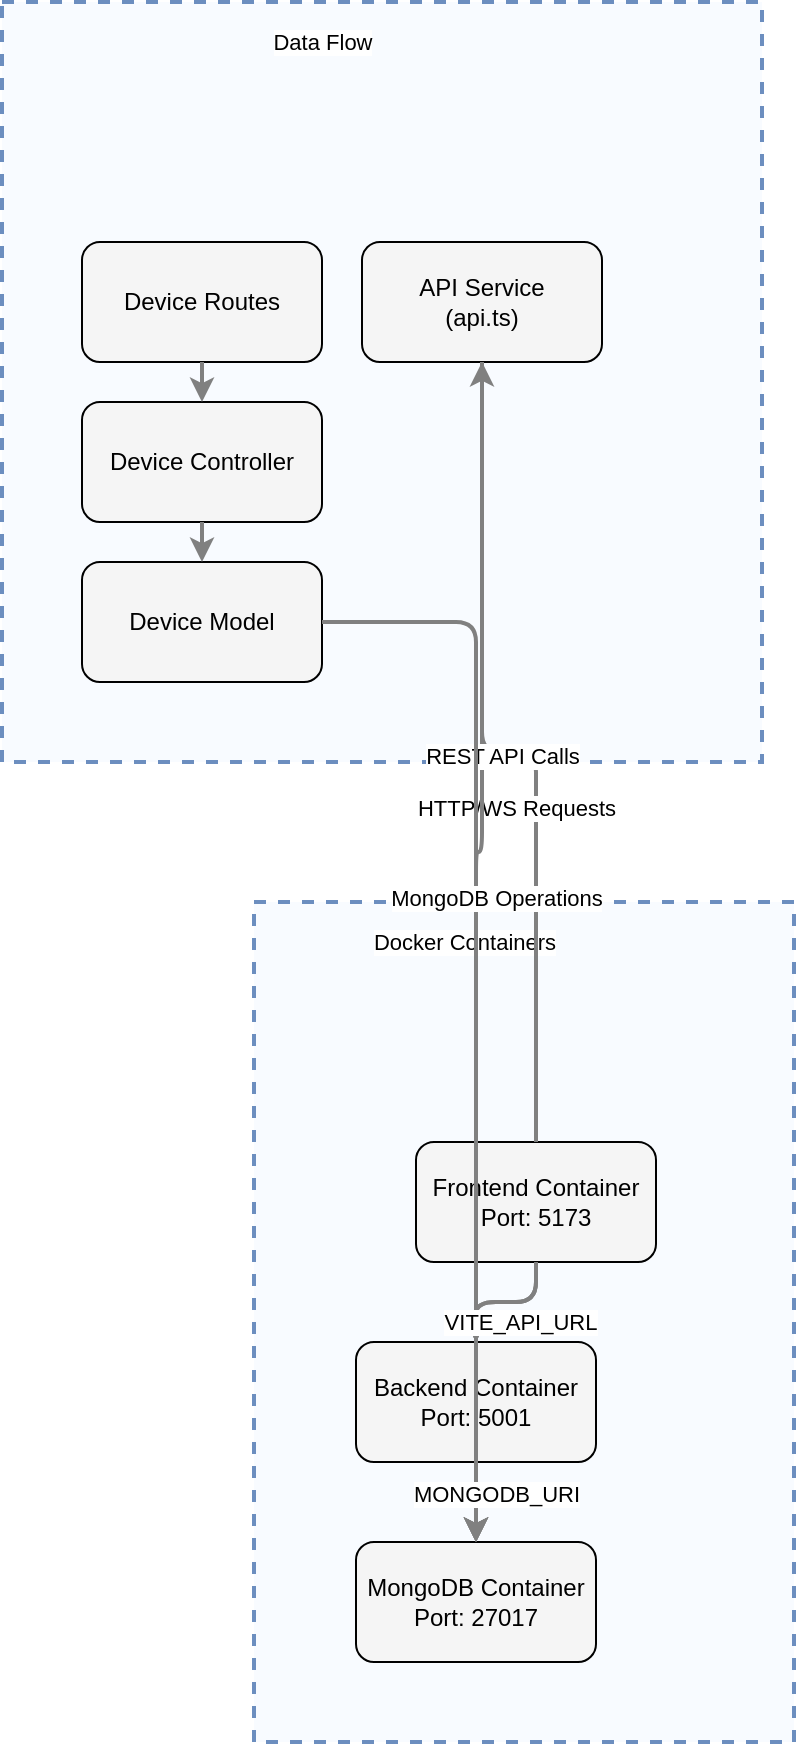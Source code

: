 <?xml version="1.0" encoding="UTF-8"?>
      <mxfile version="14.6.5" type="device">
        <diagram id="codeviz-diagram" name="System Diagram">
          <mxGraphModel dx="1000" dy="1000" grid="1" gridSize="10" guides="1" tooltips="1" connect="1" arrows="1" fold="1" page="1" pageScale="1" pageWidth="1169" pageHeight="827" math="0" shadow="0">
            <root>
              <mxCell id="0"/>
              <mxCell id="1" parent="0"/>
              <mxCell id="subGraph1" value="" style="html=1;whiteSpace=wrap;container=1;fillColor=#dae8fc;strokeColor=#6c8ebf;dashed=1;fillOpacity=20;strokeWidth=2;containerType=none;recursiveResize=0;movable=1;resizable=1;autosize=0;dropTarget=0" vertex="1" parent="1">
                <mxGeometry x="22" y="37" width="380" height="380" as="geometry"/>
              </mxCell>
              <mxCell id="subGraph1_label" value="Data Flow" style="edgeLabel;html=1;align=center;verticalAlign=middle;resizable=0;labelBackgroundColor=white;spacing=5" vertex="1" parent="1">
                <mxGeometry x="30" y="45" width="304" height="24" as="geometry"/>
              </mxCell>
<mxCell id="subGraph0" value="" style="html=1;whiteSpace=wrap;container=1;fillColor=#dae8fc;strokeColor=#6c8ebf;dashed=1;fillOpacity=20;strokeWidth=2;containerType=none;recursiveResize=0;movable=1;resizable=1;autosize=0;dropTarget=0" vertex="1" parent="1">
                <mxGeometry x="148" y="487" width="270" height="420" as="geometry"/>
              </mxCell>
              <mxCell id="subGraph0_label" value="Docker Containers" style="edgeLabel;html=1;align=center;verticalAlign=middle;resizable=0;labelBackgroundColor=white;spacing=5" vertex="1" parent="1">
                <mxGeometry x="156" y="495" width="194" height="24" as="geometry"/>
              </mxCell>
              <mxCell id="frontend" value="Frontend Container&lt;br&gt;Port: 5173" style="rounded=1;whiteSpace=wrap;html=1;fillColor=#f5f5f5" vertex="1" parent="subGraph0">
                    <mxGeometry x="81" y="120" width="120" height="60" as="geometry"/>
                  </mxCell>
<mxCell id="backend" value="Backend Container&lt;br&gt;Port: 5001" style="rounded=1;whiteSpace=wrap;html=1;fillColor=#f5f5f5" vertex="1" parent="subGraph0">
                    <mxGeometry x="51" y="220" width="120" height="60" as="geometry"/>
                  </mxCell>
<mxCell id="mongodb" value="MongoDB Container&lt;br&gt;Port: 27017" style="rounded=1;whiteSpace=wrap;html=1;fillColor=#f5f5f5" vertex="1" parent="subGraph0">
                    <mxGeometry x="51" y="320" width="120" height="60" as="geometry"/>
                  </mxCell>
<mxCell id="api" value="API Service&lt;br&gt;(api.ts)" style="rounded=1;whiteSpace=wrap;html=1;fillColor=#f5f5f5" vertex="1" parent="subGraph1">
                    <mxGeometry x="180" y="120" width="120" height="60" as="geometry"/>
                  </mxCell>
<mxCell id="deviceController" value="Device Controller" style="rounded=1;whiteSpace=wrap;html=1;fillColor=#f5f5f5" vertex="1" parent="subGraph1">
                    <mxGeometry x="40" y="200" width="120" height="60" as="geometry"/>
                  </mxCell>
<mxCell id="deviceModel" value="Device Model" style="rounded=1;whiteSpace=wrap;html=1;fillColor=#f5f5f5" vertex="1" parent="subGraph1">
                    <mxGeometry x="40" y="280" width="120" height="60" as="geometry"/>
                  </mxCell>
<mxCell id="deviceRoutes" value="Device Routes" style="rounded=1;whiteSpace=wrap;html=1;fillColor=#f5f5f5" vertex="1" parent="subGraph1">
                    <mxGeometry x="40" y="120" width="120" height="60" as="geometry"/>
                  </mxCell>
              <mxCell id="edge-L_frontend_backend_0" style="edgeStyle=orthogonalEdgeStyle;rounded=1;orthogonalLoop=1;jettySize=auto;html=1;strokeColor=#808080;strokeWidth=2;jumpStyle=arc;jumpSize=10;spacing=15;labelBackgroundColor=white;labelBorderColor=none" edge="1" parent="1" source="frontend" target="backend">
                  <mxGeometry relative="1" as="geometry"/>
                </mxCell>
                <mxCell id="edge-L_frontend_backend_0_label" value="depends_on" style="edgeLabel;html=1;align=center;verticalAlign=middle;resizable=0;points=[];" vertex="1" connectable="0" parent="edge-L_frontend_backend_0">
                  <mxGeometry x="-0.2" y="10" relative="1" as="geometry">
                    <mxPoint as="offset"/>
                  </mxGeometry>
                </mxCell>
<mxCell id="edge-L_backend_mongodb_1" style="edgeStyle=orthogonalEdgeStyle;rounded=1;orthogonalLoop=1;jettySize=auto;html=1;strokeColor=#808080;strokeWidth=2;jumpStyle=arc;jumpSize=10;spacing=15;labelBackgroundColor=white;labelBorderColor=none" edge="1" parent="1" source="backend" target="mongodb">
                  <mxGeometry relative="1" as="geometry"/>
                </mxCell>
                <mxCell id="edge-L_backend_mongodb_1_label" value="depends_on" style="edgeLabel;html=1;align=center;verticalAlign=middle;resizable=0;points=[];" vertex="1" connectable="0" parent="edge-L_backend_mongodb_1">
                  <mxGeometry x="-0.2" y="10" relative="1" as="geometry">
                    <mxPoint as="offset"/>
                  </mxGeometry>
                </mxCell>
<mxCell id="edge-L_frontend_api_2" style="edgeStyle=orthogonalEdgeStyle;rounded=1;orthogonalLoop=1;jettySize=auto;html=1;strokeColor=#808080;strokeWidth=2;jumpStyle=arc;jumpSize=10;spacing=15;labelBackgroundColor=white;labelBorderColor=none" edge="1" parent="1" source="frontend" target="api">
                  <mxGeometry relative="1" as="geometry"/>
                </mxCell>
                <mxCell id="edge-L_frontend_api_2_label" value="HTTP/WS Requests" style="edgeLabel;html=1;align=center;verticalAlign=middle;resizable=0;points=[];" vertex="1" connectable="0" parent="edge-L_frontend_api_2">
                  <mxGeometry x="-0.2" y="10" relative="1" as="geometry">
                    <mxPoint as="offset"/>
                  </mxGeometry>
                </mxCell>
<mxCell id="edge-L_api_backend_3" style="edgeStyle=orthogonalEdgeStyle;rounded=1;orthogonalLoop=1;jettySize=auto;html=1;strokeColor=#808080;strokeWidth=2;jumpStyle=arc;jumpSize=10;spacing=15;labelBackgroundColor=white;labelBorderColor=none" edge="1" parent="1" source="api" target="backend">
                  <mxGeometry relative="1" as="geometry"/>
                </mxCell>
                <mxCell id="edge-L_api_backend_3_label" value="REST API Calls" style="edgeLabel;html=1;align=center;verticalAlign=middle;resizable=0;points=[];" vertex="1" connectable="0" parent="edge-L_api_backend_3">
                  <mxGeometry x="-0.2" y="10" relative="1" as="geometry">
                    <mxPoint as="offset"/>
                  </mxGeometry>
                </mxCell>
<mxCell id="edge-L_backend_mongodb_4" style="edgeStyle=orthogonalEdgeStyle;rounded=1;orthogonalLoop=1;jettySize=auto;html=1;strokeColor=#808080;strokeWidth=2;jumpStyle=arc;jumpSize=10;spacing=15;labelBackgroundColor=white;labelBorderColor=none" edge="1" parent="1" source="backend" target="mongodb">
                  <mxGeometry relative="1" as="geometry"/>
                </mxCell>
                <mxCell id="edge-L_backend_mongodb_4_label" value="Queries/Updates" style="edgeLabel;html=1;align=center;verticalAlign=middle;resizable=0;points=[];" vertex="1" connectable="0" parent="edge-L_backend_mongodb_4">
                  <mxGeometry x="-0.2" y="10" relative="1" as="geometry">
                    <mxPoint as="offset"/>
                  </mxGeometry>
                </mxCell>
<mxCell id="edge-L_deviceRoutes_deviceController_5" style="edgeStyle=orthogonalEdgeStyle;rounded=1;orthogonalLoop=1;jettySize=auto;html=1;strokeColor=#808080;strokeWidth=2;jumpStyle=arc;jumpSize=10;spacing=15;labelBackgroundColor=white;labelBorderColor=none" edge="1" parent="1" source="deviceRoutes" target="deviceController">
                  <mxGeometry relative="1" as="geometry"/>
                </mxCell>
<mxCell id="edge-L_deviceController_deviceModel_6" style="edgeStyle=orthogonalEdgeStyle;rounded=1;orthogonalLoop=1;jettySize=auto;html=1;strokeColor=#808080;strokeWidth=2;jumpStyle=arc;jumpSize=10;spacing=15;labelBackgroundColor=white;labelBorderColor=none" edge="1" parent="1" source="deviceController" target="deviceModel">
                  <mxGeometry relative="1" as="geometry"/>
                </mxCell>
<mxCell id="edge-L_deviceModel_mongodb_7" style="edgeStyle=orthogonalEdgeStyle;rounded=1;orthogonalLoop=1;jettySize=auto;html=1;strokeColor=#808080;strokeWidth=2;jumpStyle=arc;jumpSize=10;spacing=15;labelBackgroundColor=white;labelBorderColor=none" edge="1" parent="1" source="deviceModel" target="mongodb">
                  <mxGeometry relative="1" as="geometry"/>
                </mxCell>
                <mxCell id="edge-L_deviceModel_mongodb_7_label" value="MongoDB Operations" style="edgeLabel;html=1;align=center;verticalAlign=middle;resizable=0;points=[];" vertex="1" connectable="0" parent="edge-L_deviceModel_mongodb_7">
                  <mxGeometry x="-0.2" y="10" relative="1" as="geometry">
                    <mxPoint as="offset"/>
                  </mxGeometry>
                </mxCell>
<mxCell id="edge-L_frontend_backend_8" style="edgeStyle=orthogonalEdgeStyle;rounded=1;orthogonalLoop=1;jettySize=auto;html=1;strokeColor=#808080;strokeWidth=2;jumpStyle=arc;jumpSize=10;spacing=15;labelBackgroundColor=white;labelBorderColor=none" edge="1" parent="1" source="frontend" target="backend">
                  <mxGeometry relative="1" as="geometry"/>
                </mxCell>
                <mxCell id="edge-L_frontend_backend_8_label" value="VITE_API_URL" style="edgeLabel;html=1;align=center;verticalAlign=middle;resizable=0;points=[];" vertex="1" connectable="0" parent="edge-L_frontend_backend_8">
                  <mxGeometry x="-0.2" y="10" relative="1" as="geometry">
                    <mxPoint as="offset"/>
                  </mxGeometry>
                </mxCell>
<mxCell id="edge-L_backend_mongodb_9" style="edgeStyle=orthogonalEdgeStyle;rounded=1;orthogonalLoop=1;jettySize=auto;html=1;strokeColor=#808080;strokeWidth=2;jumpStyle=arc;jumpSize=10;spacing=15;labelBackgroundColor=white;labelBorderColor=none" edge="1" parent="1" source="backend" target="mongodb">
                  <mxGeometry relative="1" as="geometry"/>
                </mxCell>
                <mxCell id="edge-L_backend_mongodb_9_label" value="MONGODB_URI" style="edgeLabel;html=1;align=center;verticalAlign=middle;resizable=0;points=[];" vertex="1" connectable="0" parent="edge-L_backend_mongodb_9">
                  <mxGeometry x="-0.2" y="10" relative="1" as="geometry">
                    <mxPoint as="offset"/>
                  </mxGeometry>
                </mxCell>
            </root>
          </mxGraphModel>
        </diagram>
      </mxfile>